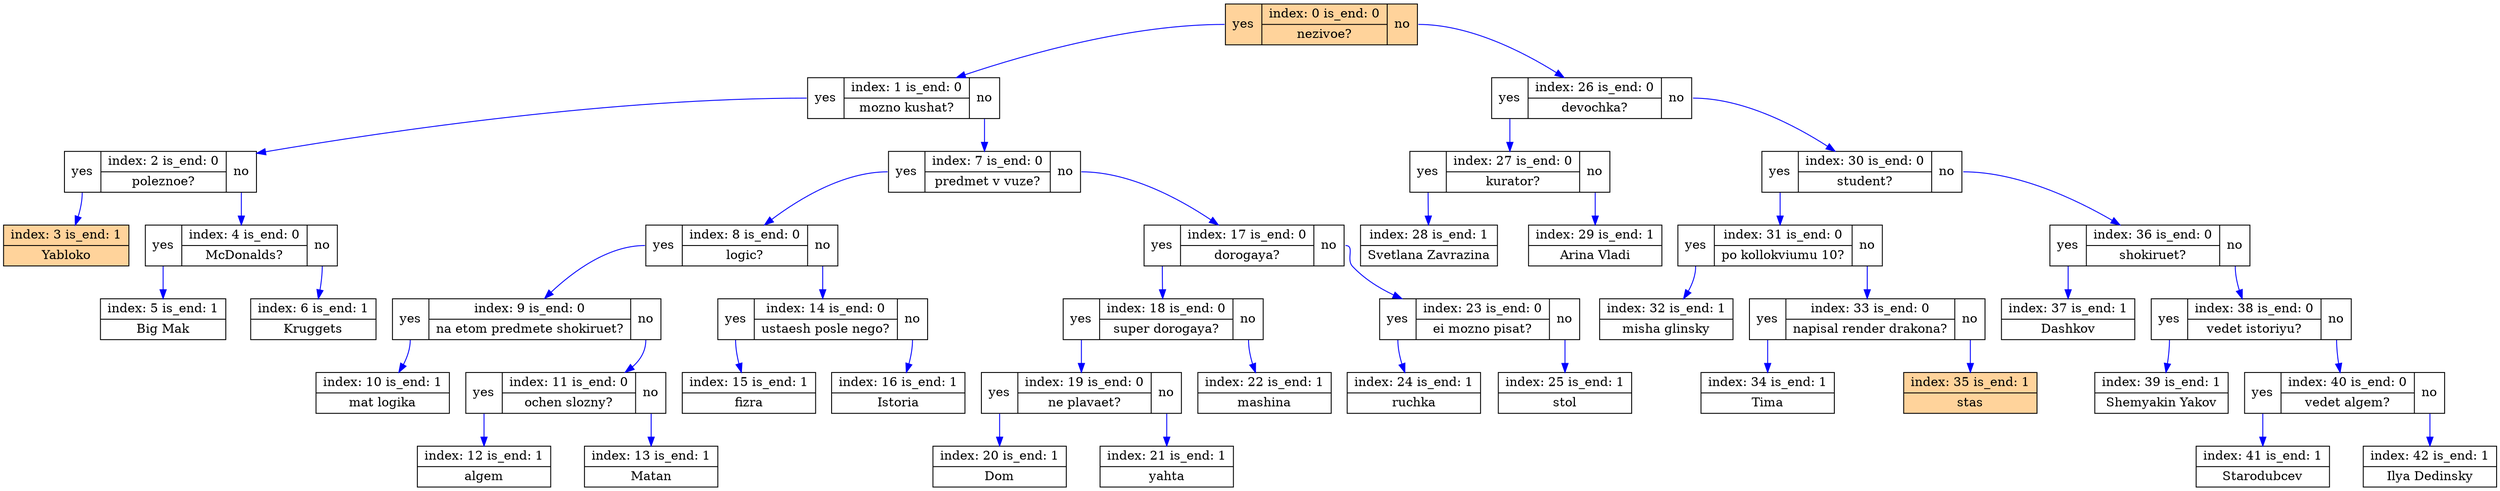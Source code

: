 digraph G {
	L0[shape="record",style="filled",fillcolor="burlywood1", label=" <lp1> yes | { index: 0 is_end: 0 | nezivoe?} | <lp2> no"];
	L26[shape="record", label=" <lp27> yes | { index: 26 is_end: 0 | devochka?} | <lp28> no"];
	L30[shape="record", label=" <lp31> yes | { index: 30 is_end: 0 | student?} | <lp32> no"];
	L36[shape="record", label=" <lp37> yes | { index: 36 is_end: 0 | shokiruet?} | <lp38> no"];
	L38[shape="record", label=" <lp39> yes | { index: 38 is_end: 0 | vedet istoriyu?} | <lp40> no"];
	L40[shape="record", label=" <lp41> yes | { index: 40 is_end: 0 | vedet algem?} | <lp42> no"];
	L42[shape="record", label=" { index: 42 is_end: 1 | Ilya Dedinsky}"];
	L41[shape="record", label=" { index: 41 is_end: 1 | Starodubcev}"];
	L39[shape="record", label=" { index: 39 is_end: 1 | Shemyakin Yakov}"];
	L37[shape="record", label=" { index: 37 is_end: 1 | Dashkov}"];
	L31[shape="record", label=" <lp32> yes | { index: 31 is_end: 0 | po kollokviumu 10?} | <lp33> no"];
	L33[shape="record", label=" <lp34> yes | { index: 33 is_end: 0 | napisal render drakona?} | <lp35> no"];
	L35[shape="record",style="filled",fillcolor="burlywood1", label=" { index: 35 is_end: 1 | stas}"];
	L34[shape="record", label=" { index: 34 is_end: 1 | Tima}"];
	L32[shape="record", label=" { index: 32 is_end: 1 | misha glinsky}"];
	L27[shape="record", label=" <lp28> yes | { index: 27 is_end: 0 | kurator?} | <lp29> no"];
	L29[shape="record", label=" { index: 29 is_end: 1 | Arina Vladi}"];
	L28[shape="record", label=" { index: 28 is_end: 1 | Svetlana Zavrazina}"];
	L1[shape="record", label=" <lp2> yes | { index: 1 is_end: 0 | mozno kushat?} | <lp3> no"];
	L7[shape="record", label=" <lp8> yes | { index: 7 is_end: 0 | predmet v vuze?} | <lp9> no"];
	L17[shape="record", label=" <lp18> yes | { index: 17 is_end: 0 | dorogaya?} | <lp19> no"];
	L23[shape="record", label=" <lp24> yes | { index: 23 is_end: 0 | ei mozno pisat?} | <lp25> no"];
	L25[shape="record", label=" { index: 25 is_end: 1 | stol}"];
	L24[shape="record", label=" { index: 24 is_end: 1 | ruchka}"];
	L18[shape="record", label=" <lp19> yes | { index: 18 is_end: 0 | super dorogaya?} | <lp20> no"];
	L22[shape="record", label=" { index: 22 is_end: 1 | mashina}"];
	L19[shape="record", label=" <lp20> yes | { index: 19 is_end: 0 | ne plavaet?} | <lp21> no"];
	L21[shape="record", label=" { index: 21 is_end: 1 | yahta}"];
	L20[shape="record", label=" { index: 20 is_end: 1 | Dom}"];
	L8[shape="record", label=" <lp9> yes | { index: 8 is_end: 0 | logic?} | <lp10> no"];
	L14[shape="record", label=" <lp15> yes | { index: 14 is_end: 0 | ustaesh posle nego?} | <lp16> no"];
	L16[shape="record", label=" { index: 16 is_end: 1 | Istoria}"];
	L15[shape="record", label=" { index: 15 is_end: 1 | fizra}"];
	L9[shape="record", label=" <lp10> yes | { index: 9 is_end: 0 | na etom predmete shokiruet?} | <lp11> no"];
	L11[shape="record", label=" <lp12> yes | { index: 11 is_end: 0 | ochen slozny?} | <lp13> no"];
	L13[shape="record", label=" { index: 13 is_end: 1 | Matan}"];
	L12[shape="record", label=" { index: 12 is_end: 1 | algem}"];
	L10[shape="record", label=" { index: 10 is_end: 1 | mat logika}"];
	L2[shape="record", label=" <lp3> yes | { index: 2 is_end: 0 | poleznoe?} | <lp4> no"];
	L4[shape="record", label=" <lp5> yes | { index: 4 is_end: 0 | McDonalds?} | <lp6> no"];
	L6[shape="record", label=" { index: 6 is_end: 1 | Kruggets}"];
	L5[shape="record", label=" { index: 5 is_end: 1 | Big Mak}"];
	L3[shape="record",style="filled",fillcolor="burlywood1", label=" { index: 3 is_end: 1 | Yabloko}"];
	L0:<lp1> -> L1[color="blue"];
	L1:<lp2> -> L2[color="blue"];
	L2:<lp3> -> L3[color="blue"];
	L2:<lp4> -> L4[color="blue"];
	L4:<lp5> -> L5[color="blue"];
	L4:<lp6> -> L6[color="blue"];
	L1:<lp3> -> L7[color="blue"];
	L7:<lp8> -> L8[color="blue"];
	L8:<lp9> -> L9[color="blue"];
	L9:<lp10> -> L10[color="blue"];
	L9:<lp11> -> L11[color="blue"];
	L11:<lp12> -> L12[color="blue"];
	L11:<lp13> -> L13[color="blue"];
	L8:<lp10> -> L14[color="blue"];
	L14:<lp15> -> L15[color="blue"];
	L14:<lp16> -> L16[color="blue"];
	L7:<lp9> -> L17[color="blue"];
	L17:<lp18> -> L18[color="blue"];
	L18:<lp19> -> L19[color="blue"];
	L19:<lp20> -> L20[color="blue"];
	L19:<lp21> -> L21[color="blue"];
	L18:<lp20> -> L22[color="blue"];
	L17:<lp19> -> L23[color="blue"];
	L23:<lp24> -> L24[color="blue"];
	L23:<lp25> -> L25[color="blue"];
	L0:<lp2> -> L26[color="blue"];
	L26:<lp27> -> L27[color="blue"];
	L27:<lp28> -> L28[color="blue"];
	L27:<lp29> -> L29[color="blue"];
	L26:<lp28> -> L30[color="blue"];
	L30:<lp31> -> L31[color="blue"];
	L31:<lp32> -> L32[color="blue"];
	L31:<lp33> -> L33[color="blue"];
	L33:<lp34> -> L34[color="blue"];
	L33:<lp35> -> L35[color="blue"];
	L30:<lp32> -> L36[color="blue"];
	L36:<lp37> -> L37[color="blue"];
	L36:<lp38> -> L38[color="blue"];
	L38:<lp39> -> L39[color="blue"];
	L38:<lp40> -> L40[color="blue"];
	L40:<lp41> -> L41[color="blue"];
	L40:<lp42> -> L42[color="blue"];
}
